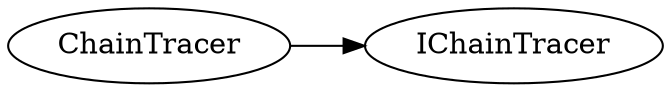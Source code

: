 
    digraph "graph4"
    {
        rankdir = "LR";
        size = "8,20";
        ratio = compress;
    "ChainTracer"->"IChainTracer";

    }
    